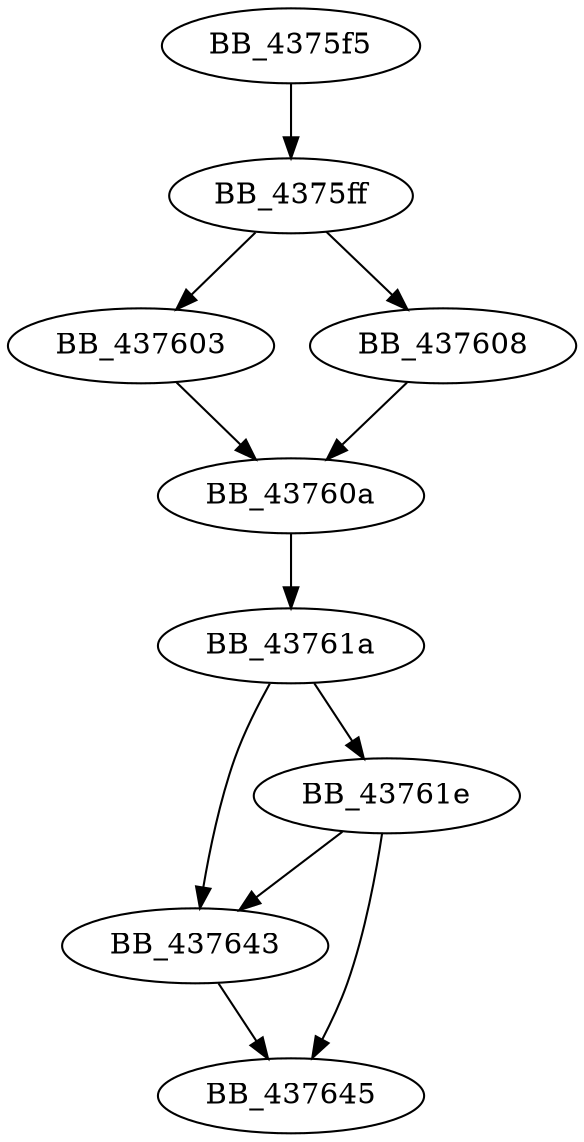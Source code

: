 DiGraph unknown_libname_50{
BB_4375f5->BB_4375ff
BB_4375ff->BB_437603
BB_4375ff->BB_437608
BB_437603->BB_43760a
BB_437608->BB_43760a
BB_43760a->BB_43761a
BB_43761a->BB_43761e
BB_43761a->BB_437643
BB_43761e->BB_437643
BB_43761e->BB_437645
BB_437643->BB_437645
}
